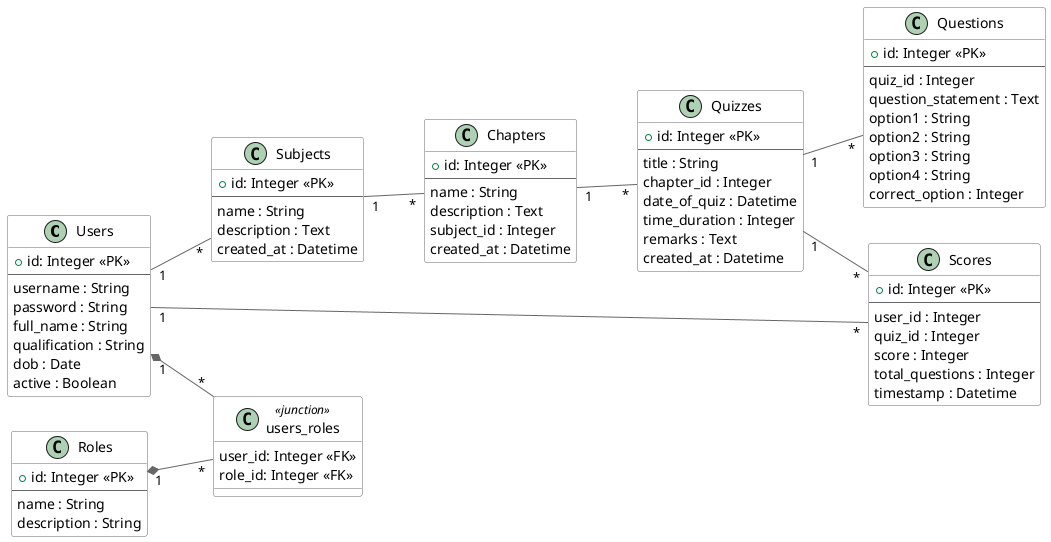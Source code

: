 @startuml mibuto

skinparam class {
  BackgroundColor White
  ArrowColor #666666
  BorderColor #666666
}

left to right direction

class Users {
  + id: Integer <<PK>>
  --
  username : String
  password : String
  full_name : String
  qualification : String
  dob : Date
  active : Boolean
}

class Roles {
  + id: Integer <<PK>>
  --
  name : String
  description : String
}

class Subjects {
  + id: Integer <<PK>>
  --
  name : String
  description : Text
  created_at : Datetime
}

class Chapters {
  + id: Integer <<PK>>
  --
  name : String
  description : Text
  subject_id : Integer
  created_at : Datetime
}

class Quizzes {
  + id: Integer <<PK>>
  --
  title : String
  chapter_id : Integer
  date_of_quiz : Datetime
  time_duration : Integer
  remarks : Text
  created_at : Datetime
}

class Questions {
  + id: Integer <<PK>>
  --
  quiz_id : Integer
  question_statement : Text
  option1 : String
  option2 : String
  option3 : String
  option4 : String
  correct_option : Integer
}

class Scores {
  + id: Integer <<PK>>
  --
  user_id : Integer
  quiz_id : Integer
  score : Integer
  total_questions : Integer
  timestamp : Datetime
}

' Junction Tables
class users_roles <<junction>> {
    user_id: Integer <<FK>>
    role_id: Integer <<FK>>
}

' Relationships
Users "1" *-- "*" users_roles
Roles "1" *-- "*" users_roles
Users "1" -- "*" Scores
Users "1" -- "*" Subjects
Subjects "1" -- "*" Chapters
Chapters "1" -- "*" Quizzes
Quizzes "1" -- "*" Questions
Quizzes "1" -- "*" Scores

@enduml